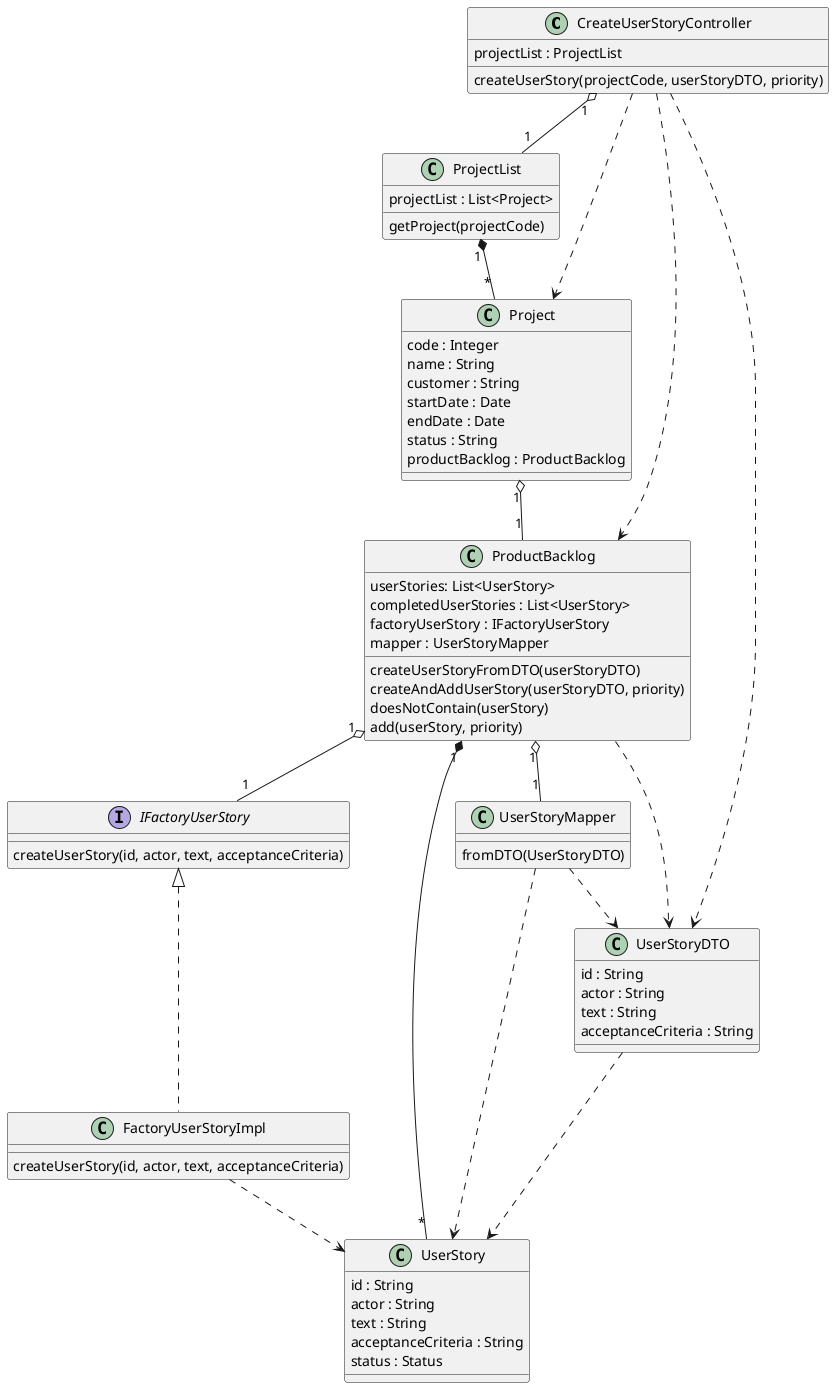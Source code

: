 @startuml

class CreateUserStoryController {
projectList : ProjectList
createUserStory(projectCode, userStoryDTO, priority)
}

class ProjectList {
projectList : List<Project>
getProject(projectCode)
}

class Project {
code : Integer
name : String
customer : String
startDate : Date
endDate : Date
status : String
productBacklog : ProductBacklog
}

class ProductBacklog {
userStories: List<UserStory>
completedUserStories : List<UserStory>
factoryUserStory : IFactoryUserStory
mapper : UserStoryMapper
createUserStoryFromDTO(userStoryDTO)
createAndAddUserStory(userStoryDTO, priority)
doesNotContain(userStory)
add(userStory, priority)
}

class FactoryUserStoryImpl {
createUserStory(id, actor, text, acceptanceCriteria)
}

interface IFactoryUserStory {
createUserStory(id, actor, text, acceptanceCriteria)
}

class UserStory {
id : String
actor : String
text : String
acceptanceCriteria : String
status : Status
}

class UserStoryMapper {
fromDTO(UserStoryDTO)
}

class UserStoryDTO {
id : String
actor : String
text : String
acceptanceCriteria : String
}

CreateUserStoryController "1" o-- "1" ProjectList
CreateUserStoryController ..> UserStoryDTO
CreateUserStoryController ..> Project
CreateUserStoryController ..> ProductBacklog
ProductBacklog ..> UserStoryDTO
ProjectList "      1" *-- "                    *" Project
Project "1" o-- "1" ProductBacklog
ProductBacklog "1" *-- "*" UserStory
ProductBacklog "1" o-- "1" UserStoryMapper
UserStoryMapper ..> UserStoryDTO
UserStoryDTO ..> UserStory
UserStoryMapper ..> UserStory
FactoryUserStoryImpl -up..|> IFactoryUserStory
ProductBacklog "1" o-- "1" IFactoryUserStory
FactoryUserStoryImpl ..> UserStory

@enduml